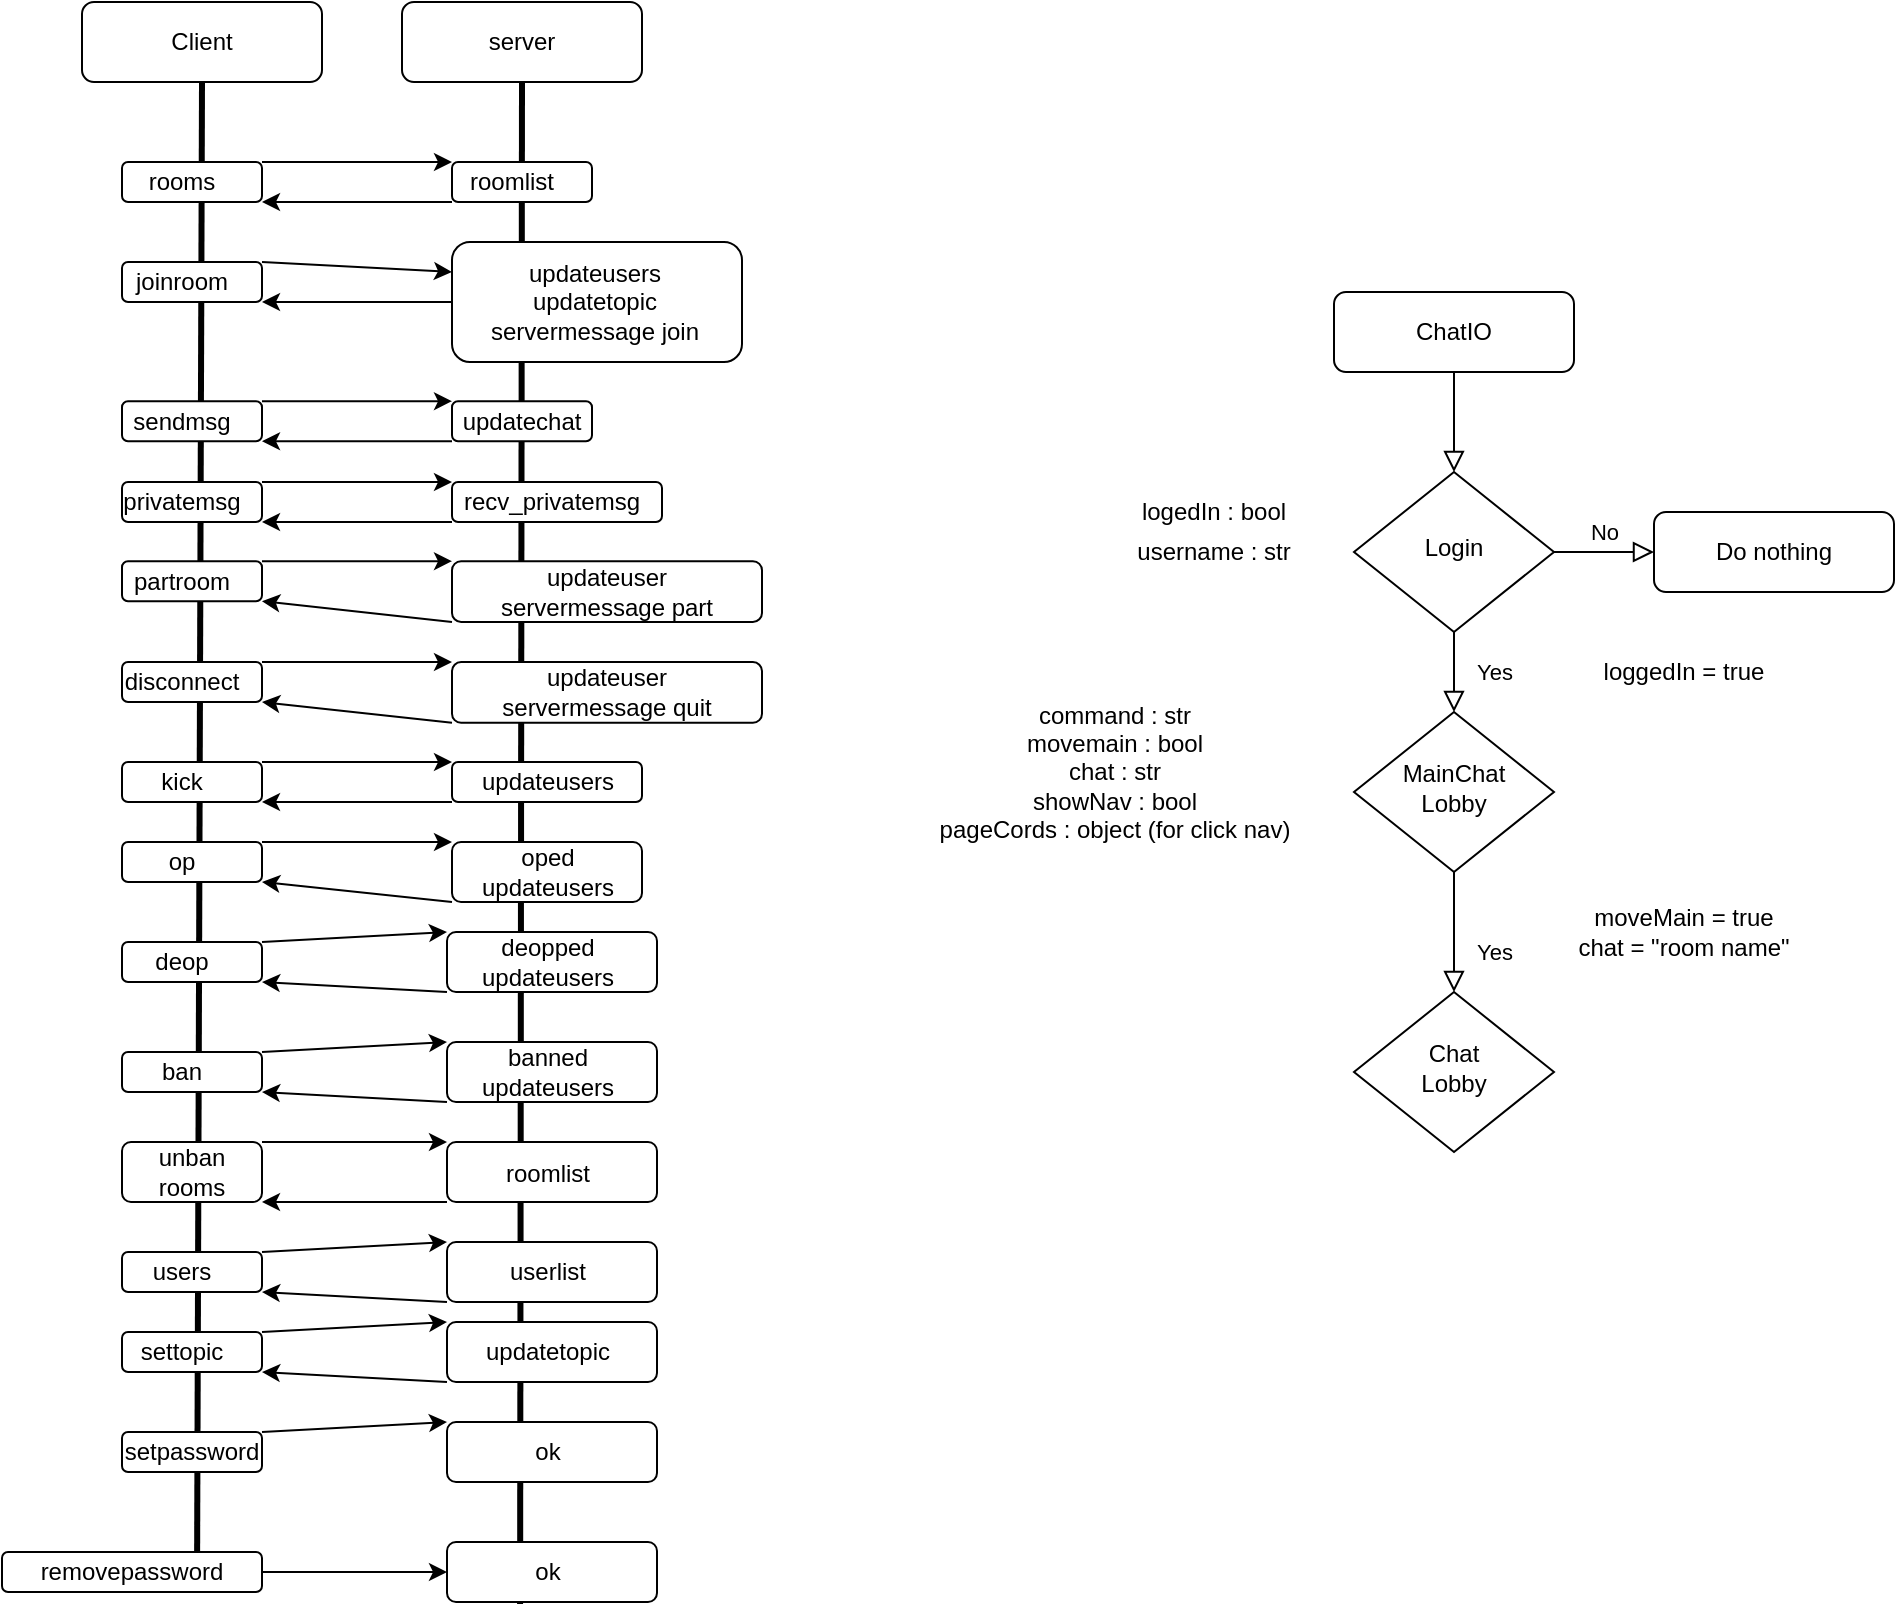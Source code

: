 <mxfile version="13.7.9" type="device"><diagram id="C5RBs43oDa-KdzZeNtuy" name="Page-1"><mxGraphModel dx="2500" dy="967" grid="0" gridSize="10" guides="1" tooltips="1" connect="1" arrows="1" fold="1" page="1" pageScale="1" pageWidth="827" pageHeight="1169" math="0" shadow="0"><root><mxCell id="WIyWlLk6GJQsqaUBKTNV-0"/><mxCell id="WIyWlLk6GJQsqaUBKTNV-1" parent="WIyWlLk6GJQsqaUBKTNV-0"/><mxCell id="WIyWlLk6GJQsqaUBKTNV-2" value="" style="rounded=0;html=1;jettySize=auto;orthogonalLoop=1;fontSize=11;endArrow=block;endFill=0;endSize=8;strokeWidth=1;shadow=0;labelBackgroundColor=none;edgeStyle=orthogonalEdgeStyle;" parent="WIyWlLk6GJQsqaUBKTNV-1" source="WIyWlLk6GJQsqaUBKTNV-3" target="WIyWlLk6GJQsqaUBKTNV-6" edge="1"><mxGeometry relative="1" as="geometry"/></mxCell><mxCell id="WIyWlLk6GJQsqaUBKTNV-3" value="ChatIO" style="rounded=1;whiteSpace=wrap;html=1;fontSize=12;glass=0;strokeWidth=1;shadow=0;" parent="WIyWlLk6GJQsqaUBKTNV-1" vertex="1"><mxGeometry x="-114" y="205" width="120" height="40" as="geometry"/></mxCell><mxCell id="WIyWlLk6GJQsqaUBKTNV-4" value="Yes" style="rounded=0;html=1;jettySize=auto;orthogonalLoop=1;fontSize=11;endArrow=block;endFill=0;endSize=8;strokeWidth=1;shadow=0;labelBackgroundColor=none;edgeStyle=orthogonalEdgeStyle;" parent="WIyWlLk6GJQsqaUBKTNV-1" source="WIyWlLk6GJQsqaUBKTNV-6" target="WIyWlLk6GJQsqaUBKTNV-10" edge="1"><mxGeometry y="20" relative="1" as="geometry"><mxPoint as="offset"/></mxGeometry></mxCell><mxCell id="WIyWlLk6GJQsqaUBKTNV-5" value="No" style="edgeStyle=orthogonalEdgeStyle;rounded=0;html=1;jettySize=auto;orthogonalLoop=1;fontSize=11;endArrow=block;endFill=0;endSize=8;strokeWidth=1;shadow=0;labelBackgroundColor=none;" parent="WIyWlLk6GJQsqaUBKTNV-1" source="WIyWlLk6GJQsqaUBKTNV-6" target="WIyWlLk6GJQsqaUBKTNV-7" edge="1"><mxGeometry y="10" relative="1" as="geometry"><mxPoint as="offset"/></mxGeometry></mxCell><mxCell id="WIyWlLk6GJQsqaUBKTNV-6" value="Login" style="rhombus;whiteSpace=wrap;html=1;shadow=0;fontFamily=Helvetica;fontSize=12;align=center;strokeWidth=1;spacing=6;spacingTop=-4;" parent="WIyWlLk6GJQsqaUBKTNV-1" vertex="1"><mxGeometry x="-104" y="295" width="100" height="80" as="geometry"/></mxCell><mxCell id="WIyWlLk6GJQsqaUBKTNV-7" value="Do nothing" style="rounded=1;whiteSpace=wrap;html=1;fontSize=12;glass=0;strokeWidth=1;shadow=0;" parent="WIyWlLk6GJQsqaUBKTNV-1" vertex="1"><mxGeometry x="46" y="315" width="120" height="40" as="geometry"/></mxCell><mxCell id="WIyWlLk6GJQsqaUBKTNV-8" value="Yes" style="rounded=0;html=1;jettySize=auto;orthogonalLoop=1;fontSize=11;endArrow=block;endFill=0;endSize=8;strokeWidth=1;shadow=0;labelBackgroundColor=none;edgeStyle=orthogonalEdgeStyle;" parent="WIyWlLk6GJQsqaUBKTNV-1" source="WIyWlLk6GJQsqaUBKTNV-10" edge="1"><mxGeometry x="0.333" y="20" relative="1" as="geometry"><mxPoint as="offset"/><mxPoint x="-54" y="555" as="targetPoint"/></mxGeometry></mxCell><mxCell id="WIyWlLk6GJQsqaUBKTNV-10" value="MainChat&lt;br&gt;Lobby" style="rhombus;whiteSpace=wrap;html=1;shadow=0;fontFamily=Helvetica;fontSize=12;align=center;strokeWidth=1;spacing=6;spacingTop=-4;" parent="WIyWlLk6GJQsqaUBKTNV-1" vertex="1"><mxGeometry x="-104" y="415" width="100" height="80" as="geometry"/></mxCell><mxCell id="_9XUT7AifWRxItk-7Ju3-0" value="logedIn : bool" style="text;html=1;strokeColor=none;fillColor=none;align=center;verticalAlign=middle;whiteSpace=wrap;rounded=0;" vertex="1" parent="WIyWlLk6GJQsqaUBKTNV-1"><mxGeometry x="-214" y="305" width="80" height="20" as="geometry"/></mxCell><mxCell id="_9XUT7AifWRxItk-7Ju3-1" value="username : str" style="text;html=1;strokeColor=none;fillColor=none;align=center;verticalAlign=middle;whiteSpace=wrap;rounded=0;" vertex="1" parent="WIyWlLk6GJQsqaUBKTNV-1"><mxGeometry x="-214" y="325" width="80" height="20" as="geometry"/></mxCell><mxCell id="_9XUT7AifWRxItk-7Ju3-2" value="command : str&lt;br&gt;movemain : bool&lt;br&gt;chat : str&lt;br&gt;showNav : bool&lt;br&gt;pageCords : object (for click nav)" style="text;html=1;align=center;verticalAlign=middle;resizable=0;points=[];autosize=1;" vertex="1" parent="WIyWlLk6GJQsqaUBKTNV-1"><mxGeometry x="-319" y="405" width="190" height="80" as="geometry"/></mxCell><mxCell id="_9XUT7AifWRxItk-7Ju3-3" value="Chat&lt;br&gt;Lobby" style="rhombus;whiteSpace=wrap;html=1;shadow=0;fontFamily=Helvetica;fontSize=12;align=center;strokeWidth=1;spacing=6;spacingTop=-4;" vertex="1" parent="WIyWlLk6GJQsqaUBKTNV-1"><mxGeometry x="-104" y="555" width="100" height="80" as="geometry"/></mxCell><mxCell id="_9XUT7AifWRxItk-7Ju3-5" value="loggedIn = true" style="text;html=1;strokeColor=none;fillColor=none;align=center;verticalAlign=middle;whiteSpace=wrap;rounded=0;" vertex="1" parent="WIyWlLk6GJQsqaUBKTNV-1"><mxGeometry x="6" y="385" width="110" height="20" as="geometry"/></mxCell><mxCell id="_9XUT7AifWRxItk-7Ju3-6" value="moveMain = true&lt;br&gt;chat = &quot;room name&quot;" style="text;html=1;strokeColor=none;fillColor=none;align=center;verticalAlign=middle;whiteSpace=wrap;rounded=0;" vertex="1" parent="WIyWlLk6GJQsqaUBKTNV-1"><mxGeometry x="6" y="515" width="110" height="20" as="geometry"/></mxCell><mxCell id="_9XUT7AifWRxItk-7Ju3-7" value="" style="endArrow=none;html=1;entryX=0.5;entryY=1;entryDx=0;entryDy=0;strokeWidth=3;exitX=0.75;exitY=1;exitDx=0;exitDy=0;" edge="1" parent="WIyWlLk6GJQsqaUBKTNV-1" source="_9XUT7AifWRxItk-7Ju3-120" target="_9XUT7AifWRxItk-7Ju3-10"><mxGeometry width="50" height="50" relative="1" as="geometry"><mxPoint x="-680" y="900" as="sourcePoint"/><mxPoint x="-680" y="120" as="targetPoint"/></mxGeometry></mxCell><mxCell id="_9XUT7AifWRxItk-7Ju3-8" value="" style="endArrow=none;html=1;entryX=0.5;entryY=1;entryDx=0;entryDy=0;strokeWidth=3;exitX=0.348;exitY=1.033;exitDx=0;exitDy=0;exitPerimeter=0;" edge="1" parent="WIyWlLk6GJQsqaUBKTNV-1" source="_9XUT7AifWRxItk-7Ju3-123" target="_9XUT7AifWRxItk-7Ju3-12"><mxGeometry width="50" height="50" relative="1" as="geometry"><mxPoint x="-520" y="900" as="sourcePoint"/><mxPoint x="-520" y="120" as="targetPoint"/></mxGeometry></mxCell><mxCell id="_9XUT7AifWRxItk-7Ju3-10" value="" style="rounded=1;whiteSpace=wrap;html=1;" vertex="1" parent="WIyWlLk6GJQsqaUBKTNV-1"><mxGeometry x="-740" y="60" width="120" height="40" as="geometry"/></mxCell><mxCell id="_9XUT7AifWRxItk-7Ju3-11" value="Client" style="text;html=1;strokeColor=none;fillColor=none;align=center;verticalAlign=middle;whiteSpace=wrap;rounded=0;" vertex="1" parent="WIyWlLk6GJQsqaUBKTNV-1"><mxGeometry x="-700" y="70" width="40" height="20" as="geometry"/></mxCell><mxCell id="_9XUT7AifWRxItk-7Ju3-12" value="" style="rounded=1;whiteSpace=wrap;html=1;" vertex="1" parent="WIyWlLk6GJQsqaUBKTNV-1"><mxGeometry x="-580" y="60" width="120" height="40" as="geometry"/></mxCell><mxCell id="_9XUT7AifWRxItk-7Ju3-13" value="server" style="text;html=1;strokeColor=none;fillColor=none;align=center;verticalAlign=middle;whiteSpace=wrap;rounded=0;" vertex="1" parent="WIyWlLk6GJQsqaUBKTNV-1"><mxGeometry x="-540" y="70" width="40" height="20" as="geometry"/></mxCell><mxCell id="_9XUT7AifWRxItk-7Ju3-14" value="" style="rounded=1;whiteSpace=wrap;html=1;" vertex="1" parent="WIyWlLk6GJQsqaUBKTNV-1"><mxGeometry x="-720" y="140" width="70" height="20" as="geometry"/></mxCell><mxCell id="_9XUT7AifWRxItk-7Ju3-17" value="rooms" style="text;html=1;strokeColor=none;fillColor=none;align=center;verticalAlign=middle;whiteSpace=wrap;rounded=0;" vertex="1" parent="WIyWlLk6GJQsqaUBKTNV-1"><mxGeometry x="-710" y="140" width="40" height="20" as="geometry"/></mxCell><mxCell id="_9XUT7AifWRxItk-7Ju3-18" value="" style="endArrow=classic;html=1;strokeWidth=1;exitX=1;exitY=0;exitDx=0;exitDy=0;entryX=0;entryY=0;entryDx=0;entryDy=0;" edge="1" parent="WIyWlLk6GJQsqaUBKTNV-1" source="_9XUT7AifWRxItk-7Ju3-14" target="_9XUT7AifWRxItk-7Ju3-19"><mxGeometry width="50" height="50" relative="1" as="geometry"><mxPoint x="-580" y="210" as="sourcePoint"/><mxPoint x="-570" y="150" as="targetPoint"/></mxGeometry></mxCell><mxCell id="_9XUT7AifWRxItk-7Ju3-19" value="" style="rounded=1;whiteSpace=wrap;html=1;" vertex="1" parent="WIyWlLk6GJQsqaUBKTNV-1"><mxGeometry x="-555" y="140" width="70" height="20" as="geometry"/></mxCell><mxCell id="_9XUT7AifWRxItk-7Ju3-20" value="roomlist" style="text;html=1;strokeColor=none;fillColor=none;align=center;verticalAlign=middle;whiteSpace=wrap;rounded=0;" vertex="1" parent="WIyWlLk6GJQsqaUBKTNV-1"><mxGeometry x="-545" y="140" width="40" height="20" as="geometry"/></mxCell><mxCell id="_9XUT7AifWRxItk-7Ju3-21" value="" style="endArrow=classic;html=1;strokeWidth=1;entryX=1;entryY=1;entryDx=0;entryDy=0;exitX=0;exitY=1;exitDx=0;exitDy=0;" edge="1" parent="WIyWlLk6GJQsqaUBKTNV-1" source="_9XUT7AifWRxItk-7Ju3-19" target="_9XUT7AifWRxItk-7Ju3-14"><mxGeometry width="50" height="50" relative="1" as="geometry"><mxPoint x="-550" y="210" as="sourcePoint"/><mxPoint x="-545" y="160" as="targetPoint"/></mxGeometry></mxCell><mxCell id="_9XUT7AifWRxItk-7Ju3-22" value="" style="rounded=1;whiteSpace=wrap;html=1;" vertex="1" parent="WIyWlLk6GJQsqaUBKTNV-1"><mxGeometry x="-720" y="190" width="70" height="20" as="geometry"/></mxCell><mxCell id="_9XUT7AifWRxItk-7Ju3-23" value="joinroom" style="text;html=1;strokeColor=none;fillColor=none;align=center;verticalAlign=middle;whiteSpace=wrap;rounded=0;" vertex="1" parent="WIyWlLk6GJQsqaUBKTNV-1"><mxGeometry x="-710" y="190" width="40" height="20" as="geometry"/></mxCell><mxCell id="_9XUT7AifWRxItk-7Ju3-24" value="" style="endArrow=classic;html=1;strokeWidth=1;exitX=1;exitY=0;exitDx=0;exitDy=0;entryX=0;entryY=0.25;entryDx=0;entryDy=0;" edge="1" parent="WIyWlLk6GJQsqaUBKTNV-1" source="_9XUT7AifWRxItk-7Ju3-22" target="_9XUT7AifWRxItk-7Ju3-25"><mxGeometry width="50" height="50" relative="1" as="geometry"><mxPoint x="-580" y="260" as="sourcePoint"/><mxPoint x="-570" y="200" as="targetPoint"/></mxGeometry></mxCell><mxCell id="_9XUT7AifWRxItk-7Ju3-25" value="" style="rounded=1;whiteSpace=wrap;html=1;" vertex="1" parent="WIyWlLk6GJQsqaUBKTNV-1"><mxGeometry x="-555" y="180" width="145" height="60" as="geometry"/></mxCell><mxCell id="_9XUT7AifWRxItk-7Ju3-26" value="updateusers&lt;br&gt;updatetopic&lt;br&gt;servermessage join" style="text;html=1;strokeColor=none;fillColor=none;align=center;verticalAlign=middle;whiteSpace=wrap;rounded=0;" vertex="1" parent="WIyWlLk6GJQsqaUBKTNV-1"><mxGeometry x="-545" y="200" width="122.5" height="20" as="geometry"/></mxCell><mxCell id="_9XUT7AifWRxItk-7Ju3-27" value="" style="endArrow=classic;html=1;strokeWidth=1;entryX=1;entryY=1;entryDx=0;entryDy=0;exitX=0;exitY=0.5;exitDx=0;exitDy=0;" edge="1" parent="WIyWlLk6GJQsqaUBKTNV-1" source="_9XUT7AifWRxItk-7Ju3-25" target="_9XUT7AifWRxItk-7Ju3-22"><mxGeometry width="50" height="50" relative="1" as="geometry"><mxPoint x="-550" y="260" as="sourcePoint"/><mxPoint x="-545" y="210" as="targetPoint"/></mxGeometry></mxCell><mxCell id="_9XUT7AifWRxItk-7Ju3-34" value="" style="rounded=1;whiteSpace=wrap;html=1;" vertex="1" parent="WIyWlLk6GJQsqaUBKTNV-1"><mxGeometry x="-720" y="259.6" width="70" height="20" as="geometry"/></mxCell><mxCell id="_9XUT7AifWRxItk-7Ju3-35" value="sendmsg" style="text;html=1;strokeColor=none;fillColor=none;align=center;verticalAlign=middle;whiteSpace=wrap;rounded=0;" vertex="1" parent="WIyWlLk6GJQsqaUBKTNV-1"><mxGeometry x="-710" y="259.6" width="40" height="20" as="geometry"/></mxCell><mxCell id="_9XUT7AifWRxItk-7Ju3-36" value="" style="endArrow=classic;html=1;strokeWidth=1;exitX=1;exitY=0;exitDx=0;exitDy=0;entryX=0;entryY=0;entryDx=0;entryDy=0;" edge="1" parent="WIyWlLk6GJQsqaUBKTNV-1" source="_9XUT7AifWRxItk-7Ju3-34" target="_9XUT7AifWRxItk-7Ju3-37"><mxGeometry width="50" height="50" relative="1" as="geometry"><mxPoint x="-580" y="329.6" as="sourcePoint"/><mxPoint x="-570" y="269.6" as="targetPoint"/></mxGeometry></mxCell><mxCell id="_9XUT7AifWRxItk-7Ju3-37" value="" style="rounded=1;whiteSpace=wrap;html=1;" vertex="1" parent="WIyWlLk6GJQsqaUBKTNV-1"><mxGeometry x="-555" y="259.6" width="70" height="20" as="geometry"/></mxCell><mxCell id="_9XUT7AifWRxItk-7Ju3-38" value="updatechat" style="text;html=1;strokeColor=none;fillColor=none;align=center;verticalAlign=middle;whiteSpace=wrap;rounded=0;" vertex="1" parent="WIyWlLk6GJQsqaUBKTNV-1"><mxGeometry x="-540" y="260" width="40" height="20" as="geometry"/></mxCell><mxCell id="_9XUT7AifWRxItk-7Ju3-39" value="" style="endArrow=classic;html=1;strokeWidth=1;entryX=1;entryY=1;entryDx=0;entryDy=0;exitX=0;exitY=1;exitDx=0;exitDy=0;" edge="1" parent="WIyWlLk6GJQsqaUBKTNV-1" source="_9XUT7AifWRxItk-7Ju3-37" target="_9XUT7AifWRxItk-7Ju3-34"><mxGeometry width="50" height="50" relative="1" as="geometry"><mxPoint x="-550" y="329.6" as="sourcePoint"/><mxPoint x="-545" y="279.6" as="targetPoint"/></mxGeometry></mxCell><mxCell id="_9XUT7AifWRxItk-7Ju3-40" value="" style="rounded=1;whiteSpace=wrap;html=1;" vertex="1" parent="WIyWlLk6GJQsqaUBKTNV-1"><mxGeometry x="-720" y="300" width="70" height="20" as="geometry"/></mxCell><mxCell id="_9XUT7AifWRxItk-7Ju3-41" value="privatemsg" style="text;html=1;strokeColor=none;fillColor=none;align=center;verticalAlign=middle;whiteSpace=wrap;rounded=0;" vertex="1" parent="WIyWlLk6GJQsqaUBKTNV-1"><mxGeometry x="-710" y="300" width="40" height="20" as="geometry"/></mxCell><mxCell id="_9XUT7AifWRxItk-7Ju3-42" value="" style="endArrow=classic;html=1;strokeWidth=1;exitX=1;exitY=0;exitDx=0;exitDy=0;entryX=0;entryY=0;entryDx=0;entryDy=0;" edge="1" parent="WIyWlLk6GJQsqaUBKTNV-1" source="_9XUT7AifWRxItk-7Ju3-40" target="_9XUT7AifWRxItk-7Ju3-43"><mxGeometry width="50" height="50" relative="1" as="geometry"><mxPoint x="-580" y="370" as="sourcePoint"/><mxPoint x="-570" y="310" as="targetPoint"/></mxGeometry></mxCell><mxCell id="_9XUT7AifWRxItk-7Ju3-43" value="" style="rounded=1;whiteSpace=wrap;html=1;" vertex="1" parent="WIyWlLk6GJQsqaUBKTNV-1"><mxGeometry x="-555" y="300" width="105" height="20" as="geometry"/></mxCell><mxCell id="_9XUT7AifWRxItk-7Ju3-44" value="recv_privatemsg" style="text;html=1;strokeColor=none;fillColor=none;align=center;verticalAlign=middle;whiteSpace=wrap;rounded=0;" vertex="1" parent="WIyWlLk6GJQsqaUBKTNV-1"><mxGeometry x="-525" y="300" width="40" height="20" as="geometry"/></mxCell><mxCell id="_9XUT7AifWRxItk-7Ju3-45" value="" style="endArrow=classic;html=1;strokeWidth=1;entryX=1;entryY=1;entryDx=0;entryDy=0;exitX=0;exitY=1;exitDx=0;exitDy=0;" edge="1" parent="WIyWlLk6GJQsqaUBKTNV-1" source="_9XUT7AifWRxItk-7Ju3-43" target="_9XUT7AifWRxItk-7Ju3-40"><mxGeometry width="50" height="50" relative="1" as="geometry"><mxPoint x="-550" y="370" as="sourcePoint"/><mxPoint x="-545" y="320" as="targetPoint"/></mxGeometry></mxCell><mxCell id="_9XUT7AifWRxItk-7Ju3-46" value="" style="rounded=1;whiteSpace=wrap;html=1;" vertex="1" parent="WIyWlLk6GJQsqaUBKTNV-1"><mxGeometry x="-720" y="339.6" width="70" height="20" as="geometry"/></mxCell><mxCell id="_9XUT7AifWRxItk-7Ju3-47" value="partroom" style="text;html=1;strokeColor=none;fillColor=none;align=center;verticalAlign=middle;whiteSpace=wrap;rounded=0;" vertex="1" parent="WIyWlLk6GJQsqaUBKTNV-1"><mxGeometry x="-710" y="339.6" width="40" height="20" as="geometry"/></mxCell><mxCell id="_9XUT7AifWRxItk-7Ju3-48" value="" style="endArrow=classic;html=1;strokeWidth=1;exitX=1;exitY=0;exitDx=0;exitDy=0;entryX=0;entryY=0;entryDx=0;entryDy=0;" edge="1" parent="WIyWlLk6GJQsqaUBKTNV-1" source="_9XUT7AifWRxItk-7Ju3-46" target="_9XUT7AifWRxItk-7Ju3-49"><mxGeometry width="50" height="50" relative="1" as="geometry"><mxPoint x="-580" y="409.6" as="sourcePoint"/><mxPoint x="-570" y="349.6" as="targetPoint"/></mxGeometry></mxCell><mxCell id="_9XUT7AifWRxItk-7Ju3-49" value="" style="rounded=1;whiteSpace=wrap;html=1;" vertex="1" parent="WIyWlLk6GJQsqaUBKTNV-1"><mxGeometry x="-555" y="339.6" width="155" height="30.4" as="geometry"/></mxCell><mxCell id="_9XUT7AifWRxItk-7Ju3-50" value="updateuser&lt;br&gt;servermessage part" style="text;html=1;strokeColor=none;fillColor=none;align=center;verticalAlign=middle;whiteSpace=wrap;rounded=0;" vertex="1" parent="WIyWlLk6GJQsqaUBKTNV-1"><mxGeometry x="-535" y="344.8" width="115" height="20" as="geometry"/></mxCell><mxCell id="_9XUT7AifWRxItk-7Ju3-51" value="" style="endArrow=classic;html=1;strokeWidth=1;entryX=1;entryY=1;entryDx=0;entryDy=0;exitX=0;exitY=1;exitDx=0;exitDy=0;" edge="1" parent="WIyWlLk6GJQsqaUBKTNV-1" source="_9XUT7AifWRxItk-7Ju3-49" target="_9XUT7AifWRxItk-7Ju3-46"><mxGeometry width="50" height="50" relative="1" as="geometry"><mxPoint x="-550" y="409.6" as="sourcePoint"/><mxPoint x="-545" y="359.6" as="targetPoint"/></mxGeometry></mxCell><mxCell id="_9XUT7AifWRxItk-7Ju3-52" value="" style="rounded=1;whiteSpace=wrap;html=1;" vertex="1" parent="WIyWlLk6GJQsqaUBKTNV-1"><mxGeometry x="-720" y="390" width="70" height="20" as="geometry"/></mxCell><mxCell id="_9XUT7AifWRxItk-7Ju3-53" value="disconnect" style="text;html=1;strokeColor=none;fillColor=none;align=center;verticalAlign=middle;whiteSpace=wrap;rounded=0;" vertex="1" parent="WIyWlLk6GJQsqaUBKTNV-1"><mxGeometry x="-710" y="390" width="40" height="20" as="geometry"/></mxCell><mxCell id="_9XUT7AifWRxItk-7Ju3-54" value="" style="endArrow=classic;html=1;strokeWidth=1;exitX=1;exitY=0;exitDx=0;exitDy=0;entryX=0;entryY=0;entryDx=0;entryDy=0;" edge="1" parent="WIyWlLk6GJQsqaUBKTNV-1" source="_9XUT7AifWRxItk-7Ju3-52" target="_9XUT7AifWRxItk-7Ju3-55"><mxGeometry width="50" height="50" relative="1" as="geometry"><mxPoint x="-580" y="460" as="sourcePoint"/><mxPoint x="-570" y="400" as="targetPoint"/></mxGeometry></mxCell><mxCell id="_9XUT7AifWRxItk-7Ju3-55" value="" style="rounded=1;whiteSpace=wrap;html=1;" vertex="1" parent="WIyWlLk6GJQsqaUBKTNV-1"><mxGeometry x="-555" y="390" width="155" height="30.4" as="geometry"/></mxCell><mxCell id="_9XUT7AifWRxItk-7Ju3-56" value="updateuser&lt;br&gt;servermessage quit" style="text;html=1;strokeColor=none;fillColor=none;align=center;verticalAlign=middle;whiteSpace=wrap;rounded=0;" vertex="1" parent="WIyWlLk6GJQsqaUBKTNV-1"><mxGeometry x="-535" y="395.2" width="115" height="20" as="geometry"/></mxCell><mxCell id="_9XUT7AifWRxItk-7Ju3-57" value="" style="endArrow=classic;html=1;strokeWidth=1;entryX=1;entryY=1;entryDx=0;entryDy=0;exitX=0;exitY=1;exitDx=0;exitDy=0;" edge="1" parent="WIyWlLk6GJQsqaUBKTNV-1" source="_9XUT7AifWRxItk-7Ju3-55" target="_9XUT7AifWRxItk-7Ju3-52"><mxGeometry width="50" height="50" relative="1" as="geometry"><mxPoint x="-550" y="460" as="sourcePoint"/><mxPoint x="-545" y="410" as="targetPoint"/></mxGeometry></mxCell><mxCell id="_9XUT7AifWRxItk-7Ju3-58" value="" style="rounded=1;whiteSpace=wrap;html=1;" vertex="1" parent="WIyWlLk6GJQsqaUBKTNV-1"><mxGeometry x="-720" y="440" width="70" height="20" as="geometry"/></mxCell><mxCell id="_9XUT7AifWRxItk-7Ju3-59" value="kick" style="text;html=1;strokeColor=none;fillColor=none;align=center;verticalAlign=middle;whiteSpace=wrap;rounded=0;" vertex="1" parent="WIyWlLk6GJQsqaUBKTNV-1"><mxGeometry x="-710" y="440" width="40" height="20" as="geometry"/></mxCell><mxCell id="_9XUT7AifWRxItk-7Ju3-60" value="" style="endArrow=classic;html=1;strokeWidth=1;exitX=1;exitY=0;exitDx=0;exitDy=0;entryX=0;entryY=0;entryDx=0;entryDy=0;" edge="1" parent="WIyWlLk6GJQsqaUBKTNV-1" source="_9XUT7AifWRxItk-7Ju3-58" target="_9XUT7AifWRxItk-7Ju3-61"><mxGeometry width="50" height="50" relative="1" as="geometry"><mxPoint x="-580" y="510" as="sourcePoint"/><mxPoint x="-570" y="450" as="targetPoint"/></mxGeometry></mxCell><mxCell id="_9XUT7AifWRxItk-7Ju3-61" value="" style="rounded=1;whiteSpace=wrap;html=1;" vertex="1" parent="WIyWlLk6GJQsqaUBKTNV-1"><mxGeometry x="-555" y="440" width="95" height="20" as="geometry"/></mxCell><mxCell id="_9XUT7AifWRxItk-7Ju3-62" value="updateusers" style="text;html=1;strokeColor=none;fillColor=none;align=center;verticalAlign=middle;whiteSpace=wrap;rounded=0;" vertex="1" parent="WIyWlLk6GJQsqaUBKTNV-1"><mxGeometry x="-527.5" y="440" width="40" height="20" as="geometry"/></mxCell><mxCell id="_9XUT7AifWRxItk-7Ju3-63" value="" style="endArrow=classic;html=1;strokeWidth=1;entryX=1;entryY=1;entryDx=0;entryDy=0;exitX=0;exitY=1;exitDx=0;exitDy=0;" edge="1" parent="WIyWlLk6GJQsqaUBKTNV-1" source="_9XUT7AifWRxItk-7Ju3-61" target="_9XUT7AifWRxItk-7Ju3-58"><mxGeometry width="50" height="50" relative="1" as="geometry"><mxPoint x="-550" y="510" as="sourcePoint"/><mxPoint x="-545" y="460" as="targetPoint"/></mxGeometry></mxCell><mxCell id="_9XUT7AifWRxItk-7Ju3-64" value="" style="rounded=1;whiteSpace=wrap;html=1;" vertex="1" parent="WIyWlLk6GJQsqaUBKTNV-1"><mxGeometry x="-720" y="480" width="70" height="20" as="geometry"/></mxCell><mxCell id="_9XUT7AifWRxItk-7Ju3-65" value="op" style="text;html=1;strokeColor=none;fillColor=none;align=center;verticalAlign=middle;whiteSpace=wrap;rounded=0;" vertex="1" parent="WIyWlLk6GJQsqaUBKTNV-1"><mxGeometry x="-710" y="480" width="40" height="20" as="geometry"/></mxCell><mxCell id="_9XUT7AifWRxItk-7Ju3-66" value="" style="endArrow=classic;html=1;strokeWidth=1;exitX=1;exitY=0;exitDx=0;exitDy=0;entryX=0;entryY=0;entryDx=0;entryDy=0;" edge="1" parent="WIyWlLk6GJQsqaUBKTNV-1" source="_9XUT7AifWRxItk-7Ju3-64" target="_9XUT7AifWRxItk-7Ju3-67"><mxGeometry width="50" height="50" relative="1" as="geometry"><mxPoint x="-580" y="550" as="sourcePoint"/><mxPoint x="-570" y="490" as="targetPoint"/></mxGeometry></mxCell><mxCell id="_9XUT7AifWRxItk-7Ju3-67" value="" style="rounded=1;whiteSpace=wrap;html=1;" vertex="1" parent="WIyWlLk6GJQsqaUBKTNV-1"><mxGeometry x="-555" y="480" width="95" height="30" as="geometry"/></mxCell><mxCell id="_9XUT7AifWRxItk-7Ju3-68" value="oped&lt;br&gt;updateusers" style="text;html=1;strokeColor=none;fillColor=none;align=center;verticalAlign=middle;whiteSpace=wrap;rounded=0;" vertex="1" parent="WIyWlLk6GJQsqaUBKTNV-1"><mxGeometry x="-546.25" y="485" width="77.5" height="20" as="geometry"/></mxCell><mxCell id="_9XUT7AifWRxItk-7Ju3-69" value="" style="endArrow=classic;html=1;strokeWidth=1;entryX=1;entryY=1;entryDx=0;entryDy=0;exitX=0;exitY=1;exitDx=0;exitDy=0;" edge="1" parent="WIyWlLk6GJQsqaUBKTNV-1" source="_9XUT7AifWRxItk-7Ju3-67" target="_9XUT7AifWRxItk-7Ju3-64"><mxGeometry width="50" height="50" relative="1" as="geometry"><mxPoint x="-550" y="550" as="sourcePoint"/><mxPoint x="-545" y="500" as="targetPoint"/></mxGeometry></mxCell><mxCell id="_9XUT7AifWRxItk-7Ju3-70" value="" style="rounded=1;whiteSpace=wrap;html=1;" vertex="1" parent="WIyWlLk6GJQsqaUBKTNV-1"><mxGeometry x="-720" y="530" width="70" height="20" as="geometry"/></mxCell><mxCell id="_9XUT7AifWRxItk-7Ju3-71" value="deop" style="text;html=1;strokeColor=none;fillColor=none;align=center;verticalAlign=middle;whiteSpace=wrap;rounded=0;" vertex="1" parent="WIyWlLk6GJQsqaUBKTNV-1"><mxGeometry x="-710" y="530" width="40" height="20" as="geometry"/></mxCell><mxCell id="_9XUT7AifWRxItk-7Ju3-72" value="" style="endArrow=classic;html=1;strokeWidth=1;exitX=1;exitY=0;exitDx=0;exitDy=0;entryX=0;entryY=0;entryDx=0;entryDy=0;" edge="1" parent="WIyWlLk6GJQsqaUBKTNV-1" source="_9XUT7AifWRxItk-7Ju3-70" target="_9XUT7AifWRxItk-7Ju3-73"><mxGeometry width="50" height="50" relative="1" as="geometry"><mxPoint x="-580" y="600" as="sourcePoint"/><mxPoint x="-570" y="540" as="targetPoint"/></mxGeometry></mxCell><mxCell id="_9XUT7AifWRxItk-7Ju3-73" value="" style="rounded=1;whiteSpace=wrap;html=1;" vertex="1" parent="WIyWlLk6GJQsqaUBKTNV-1"><mxGeometry x="-557.5" y="525" width="105" height="30" as="geometry"/></mxCell><mxCell id="_9XUT7AifWRxItk-7Ju3-74" value="deopped&lt;br&gt;updateusers" style="text;html=1;strokeColor=none;fillColor=none;align=center;verticalAlign=middle;whiteSpace=wrap;rounded=0;" vertex="1" parent="WIyWlLk6GJQsqaUBKTNV-1"><mxGeometry x="-527.5" y="530" width="40" height="20" as="geometry"/></mxCell><mxCell id="_9XUT7AifWRxItk-7Ju3-75" value="" style="endArrow=classic;html=1;strokeWidth=1;entryX=1;entryY=1;entryDx=0;entryDy=0;exitX=0;exitY=1;exitDx=0;exitDy=0;" edge="1" parent="WIyWlLk6GJQsqaUBKTNV-1" source="_9XUT7AifWRxItk-7Ju3-73" target="_9XUT7AifWRxItk-7Ju3-70"><mxGeometry width="50" height="50" relative="1" as="geometry"><mxPoint x="-550" y="600" as="sourcePoint"/><mxPoint x="-545" y="550" as="targetPoint"/></mxGeometry></mxCell><mxCell id="_9XUT7AifWRxItk-7Ju3-82" value="" style="rounded=1;whiteSpace=wrap;html=1;" vertex="1" parent="WIyWlLk6GJQsqaUBKTNV-1"><mxGeometry x="-720" y="585" width="70" height="20" as="geometry"/></mxCell><mxCell id="_9XUT7AifWRxItk-7Ju3-83" value="ban" style="text;html=1;strokeColor=none;fillColor=none;align=center;verticalAlign=middle;whiteSpace=wrap;rounded=0;" vertex="1" parent="WIyWlLk6GJQsqaUBKTNV-1"><mxGeometry x="-710" y="585" width="40" height="20" as="geometry"/></mxCell><mxCell id="_9XUT7AifWRxItk-7Ju3-84" value="" style="endArrow=classic;html=1;strokeWidth=1;exitX=1;exitY=0;exitDx=0;exitDy=0;entryX=0;entryY=0;entryDx=0;entryDy=0;" edge="1" parent="WIyWlLk6GJQsqaUBKTNV-1" source="_9XUT7AifWRxItk-7Ju3-82" target="_9XUT7AifWRxItk-7Ju3-85"><mxGeometry width="50" height="50" relative="1" as="geometry"><mxPoint x="-580" y="655" as="sourcePoint"/><mxPoint x="-570" y="595" as="targetPoint"/></mxGeometry></mxCell><mxCell id="_9XUT7AifWRxItk-7Ju3-85" value="" style="rounded=1;whiteSpace=wrap;html=1;" vertex="1" parent="WIyWlLk6GJQsqaUBKTNV-1"><mxGeometry x="-557.5" y="580" width="105" height="30" as="geometry"/></mxCell><mxCell id="_9XUT7AifWRxItk-7Ju3-86" value="banned&lt;br&gt;updateusers" style="text;html=1;strokeColor=none;fillColor=none;align=center;verticalAlign=middle;whiteSpace=wrap;rounded=0;" vertex="1" parent="WIyWlLk6GJQsqaUBKTNV-1"><mxGeometry x="-527.5" y="585" width="40" height="20" as="geometry"/></mxCell><mxCell id="_9XUT7AifWRxItk-7Ju3-87" value="" style="endArrow=classic;html=1;strokeWidth=1;entryX=1;entryY=1;entryDx=0;entryDy=0;exitX=0;exitY=1;exitDx=0;exitDy=0;" edge="1" parent="WIyWlLk6GJQsqaUBKTNV-1" source="_9XUT7AifWRxItk-7Ju3-85" target="_9XUT7AifWRxItk-7Ju3-82"><mxGeometry width="50" height="50" relative="1" as="geometry"><mxPoint x="-550" y="655" as="sourcePoint"/><mxPoint x="-545" y="605" as="targetPoint"/></mxGeometry></mxCell><mxCell id="_9XUT7AifWRxItk-7Ju3-94" value="" style="rounded=1;whiteSpace=wrap;html=1;" vertex="1" parent="WIyWlLk6GJQsqaUBKTNV-1"><mxGeometry x="-720" y="630" width="70" height="30" as="geometry"/></mxCell><mxCell id="_9XUT7AifWRxItk-7Ju3-95" value="unban&lt;br&gt;rooms" style="text;html=1;strokeColor=none;fillColor=none;align=center;verticalAlign=middle;whiteSpace=wrap;rounded=0;" vertex="1" parent="WIyWlLk6GJQsqaUBKTNV-1"><mxGeometry x="-705" y="635" width="40" height="20" as="geometry"/></mxCell><mxCell id="_9XUT7AifWRxItk-7Ju3-96" value="" style="endArrow=classic;html=1;strokeWidth=1;exitX=1;exitY=0;exitDx=0;exitDy=0;entryX=0;entryY=0;entryDx=0;entryDy=0;" edge="1" parent="WIyWlLk6GJQsqaUBKTNV-1" source="_9XUT7AifWRxItk-7Ju3-94" target="_9XUT7AifWRxItk-7Ju3-97"><mxGeometry width="50" height="50" relative="1" as="geometry"><mxPoint x="-580" y="705" as="sourcePoint"/><mxPoint x="-570" y="645" as="targetPoint"/></mxGeometry></mxCell><mxCell id="_9XUT7AifWRxItk-7Ju3-97" value="" style="rounded=1;whiteSpace=wrap;html=1;" vertex="1" parent="WIyWlLk6GJQsqaUBKTNV-1"><mxGeometry x="-557.5" y="630" width="105" height="30" as="geometry"/></mxCell><mxCell id="_9XUT7AifWRxItk-7Ju3-98" value="&lt;br&gt;roomlist" style="text;html=1;strokeColor=none;fillColor=none;align=center;verticalAlign=middle;whiteSpace=wrap;rounded=0;" vertex="1" parent="WIyWlLk6GJQsqaUBKTNV-1"><mxGeometry x="-527.5" y="635" width="40" height="5" as="geometry"/></mxCell><mxCell id="_9XUT7AifWRxItk-7Ju3-99" value="" style="endArrow=classic;html=1;strokeWidth=1;entryX=1;entryY=1;entryDx=0;entryDy=0;exitX=0;exitY=1;exitDx=0;exitDy=0;" edge="1" parent="WIyWlLk6GJQsqaUBKTNV-1" source="_9XUT7AifWRxItk-7Ju3-97" target="_9XUT7AifWRxItk-7Ju3-94"><mxGeometry width="50" height="50" relative="1" as="geometry"><mxPoint x="-550" y="705" as="sourcePoint"/><mxPoint x="-545" y="655" as="targetPoint"/></mxGeometry></mxCell><mxCell id="_9XUT7AifWRxItk-7Ju3-100" style="edgeStyle=orthogonalEdgeStyle;rounded=0;orthogonalLoop=1;jettySize=auto;html=1;exitX=0.5;exitY=1;exitDx=0;exitDy=0;strokeWidth=1;entryX=0.5;entryY=1;entryDx=0;entryDy=0;" edge="1" parent="WIyWlLk6GJQsqaUBKTNV-1" source="_9XUT7AifWRxItk-7Ju3-98" target="_9XUT7AifWRxItk-7Ju3-98"><mxGeometry relative="1" as="geometry"/></mxCell><mxCell id="_9XUT7AifWRxItk-7Ju3-102" value="" style="rounded=1;whiteSpace=wrap;html=1;" vertex="1" parent="WIyWlLk6GJQsqaUBKTNV-1"><mxGeometry x="-720" y="685" width="70" height="20" as="geometry"/></mxCell><mxCell id="_9XUT7AifWRxItk-7Ju3-103" value="users" style="text;html=1;strokeColor=none;fillColor=none;align=center;verticalAlign=middle;whiteSpace=wrap;rounded=0;" vertex="1" parent="WIyWlLk6GJQsqaUBKTNV-1"><mxGeometry x="-710" y="685" width="40" height="20" as="geometry"/></mxCell><mxCell id="_9XUT7AifWRxItk-7Ju3-104" value="" style="endArrow=classic;html=1;strokeWidth=1;exitX=1;exitY=0;exitDx=0;exitDy=0;entryX=0;entryY=0;entryDx=0;entryDy=0;" edge="1" parent="WIyWlLk6GJQsqaUBKTNV-1" source="_9XUT7AifWRxItk-7Ju3-102" target="_9XUT7AifWRxItk-7Ju3-105"><mxGeometry width="50" height="50" relative="1" as="geometry"><mxPoint x="-580" y="755" as="sourcePoint"/><mxPoint x="-570" y="695" as="targetPoint"/></mxGeometry></mxCell><mxCell id="_9XUT7AifWRxItk-7Ju3-105" value="" style="rounded=1;whiteSpace=wrap;html=1;" vertex="1" parent="WIyWlLk6GJQsqaUBKTNV-1"><mxGeometry x="-557.5" y="680" width="105" height="30" as="geometry"/></mxCell><mxCell id="_9XUT7AifWRxItk-7Ju3-106" value="userlist" style="text;html=1;strokeColor=none;fillColor=none;align=center;verticalAlign=middle;whiteSpace=wrap;rounded=0;" vertex="1" parent="WIyWlLk6GJQsqaUBKTNV-1"><mxGeometry x="-527.5" y="685" width="40" height="20" as="geometry"/></mxCell><mxCell id="_9XUT7AifWRxItk-7Ju3-107" value="" style="endArrow=classic;html=1;strokeWidth=1;entryX=1;entryY=1;entryDx=0;entryDy=0;exitX=0;exitY=1;exitDx=0;exitDy=0;" edge="1" parent="WIyWlLk6GJQsqaUBKTNV-1" source="_9XUT7AifWRxItk-7Ju3-105" target="_9XUT7AifWRxItk-7Ju3-102"><mxGeometry width="50" height="50" relative="1" as="geometry"><mxPoint x="-550" y="755" as="sourcePoint"/><mxPoint x="-545" y="705" as="targetPoint"/></mxGeometry></mxCell><mxCell id="_9XUT7AifWRxItk-7Ju3-108" value="" style="rounded=1;whiteSpace=wrap;html=1;" vertex="1" parent="WIyWlLk6GJQsqaUBKTNV-1"><mxGeometry x="-720" y="725" width="70" height="20" as="geometry"/></mxCell><mxCell id="_9XUT7AifWRxItk-7Ju3-109" value="settopic" style="text;html=1;strokeColor=none;fillColor=none;align=center;verticalAlign=middle;whiteSpace=wrap;rounded=0;" vertex="1" parent="WIyWlLk6GJQsqaUBKTNV-1"><mxGeometry x="-710" y="725" width="40" height="20" as="geometry"/></mxCell><mxCell id="_9XUT7AifWRxItk-7Ju3-110" value="" style="endArrow=classic;html=1;strokeWidth=1;exitX=1;exitY=0;exitDx=0;exitDy=0;entryX=0;entryY=0;entryDx=0;entryDy=0;" edge="1" parent="WIyWlLk6GJQsqaUBKTNV-1" source="_9XUT7AifWRxItk-7Ju3-108" target="_9XUT7AifWRxItk-7Ju3-111"><mxGeometry width="50" height="50" relative="1" as="geometry"><mxPoint x="-580" y="795" as="sourcePoint"/><mxPoint x="-570" y="735" as="targetPoint"/></mxGeometry></mxCell><mxCell id="_9XUT7AifWRxItk-7Ju3-111" value="" style="rounded=1;whiteSpace=wrap;html=1;" vertex="1" parent="WIyWlLk6GJQsqaUBKTNV-1"><mxGeometry x="-557.5" y="720" width="105" height="30" as="geometry"/></mxCell><mxCell id="_9XUT7AifWRxItk-7Ju3-112" value="updatetopic" style="text;html=1;strokeColor=none;fillColor=none;align=center;verticalAlign=middle;whiteSpace=wrap;rounded=0;" vertex="1" parent="WIyWlLk6GJQsqaUBKTNV-1"><mxGeometry x="-527.5" y="725" width="40" height="20" as="geometry"/></mxCell><mxCell id="_9XUT7AifWRxItk-7Ju3-113" value="" style="endArrow=classic;html=1;strokeWidth=1;entryX=1;entryY=1;entryDx=0;entryDy=0;exitX=0;exitY=1;exitDx=0;exitDy=0;" edge="1" parent="WIyWlLk6GJQsqaUBKTNV-1" source="_9XUT7AifWRxItk-7Ju3-111" target="_9XUT7AifWRxItk-7Ju3-108"><mxGeometry width="50" height="50" relative="1" as="geometry"><mxPoint x="-550" y="795" as="sourcePoint"/><mxPoint x="-545" y="745" as="targetPoint"/></mxGeometry></mxCell><mxCell id="_9XUT7AifWRxItk-7Ju3-114" value="" style="rounded=1;whiteSpace=wrap;html=1;" vertex="1" parent="WIyWlLk6GJQsqaUBKTNV-1"><mxGeometry x="-720" y="775" width="70" height="20" as="geometry"/></mxCell><mxCell id="_9XUT7AifWRxItk-7Ju3-115" value="setpassword" style="text;html=1;strokeColor=none;fillColor=none;align=center;verticalAlign=middle;whiteSpace=wrap;rounded=0;" vertex="1" parent="WIyWlLk6GJQsqaUBKTNV-1"><mxGeometry x="-705" y="775" width="40" height="20" as="geometry"/></mxCell><mxCell id="_9XUT7AifWRxItk-7Ju3-116" value="" style="endArrow=classic;html=1;strokeWidth=1;exitX=1;exitY=0;exitDx=0;exitDy=0;entryX=0;entryY=0;entryDx=0;entryDy=0;" edge="1" parent="WIyWlLk6GJQsqaUBKTNV-1" source="_9XUT7AifWRxItk-7Ju3-114" target="_9XUT7AifWRxItk-7Ju3-117"><mxGeometry width="50" height="50" relative="1" as="geometry"><mxPoint x="-580" y="845" as="sourcePoint"/><mxPoint x="-570" y="785" as="targetPoint"/></mxGeometry></mxCell><mxCell id="_9XUT7AifWRxItk-7Ju3-117" value="" style="rounded=1;whiteSpace=wrap;html=1;" vertex="1" parent="WIyWlLk6GJQsqaUBKTNV-1"><mxGeometry x="-557.5" y="770" width="105" height="30" as="geometry"/></mxCell><mxCell id="_9XUT7AifWRxItk-7Ju3-118" value="ok" style="text;html=1;strokeColor=none;fillColor=none;align=center;verticalAlign=middle;whiteSpace=wrap;rounded=0;" vertex="1" parent="WIyWlLk6GJQsqaUBKTNV-1"><mxGeometry x="-527.5" y="775" width="40" height="20" as="geometry"/></mxCell><mxCell id="_9XUT7AifWRxItk-7Ju3-120" value="" style="rounded=1;whiteSpace=wrap;html=1;" vertex="1" parent="WIyWlLk6GJQsqaUBKTNV-1"><mxGeometry x="-780" y="835" width="130" height="20" as="geometry"/></mxCell><mxCell id="_9XUT7AifWRxItk-7Ju3-121" value="removepassword" style="text;html=1;strokeColor=none;fillColor=none;align=center;verticalAlign=middle;whiteSpace=wrap;rounded=0;" vertex="1" parent="WIyWlLk6GJQsqaUBKTNV-1"><mxGeometry x="-735" y="835" width="40" height="20" as="geometry"/></mxCell><mxCell id="_9XUT7AifWRxItk-7Ju3-122" value="" style="endArrow=classic;html=1;strokeWidth=1;exitX=1;exitY=0.5;exitDx=0;exitDy=0;entryX=0;entryY=0.5;entryDx=0;entryDy=0;" edge="1" parent="WIyWlLk6GJQsqaUBKTNV-1" source="_9XUT7AifWRxItk-7Ju3-120" target="_9XUT7AifWRxItk-7Ju3-123"><mxGeometry width="50" height="50" relative="1" as="geometry"><mxPoint x="-580" y="905" as="sourcePoint"/><mxPoint x="-570" y="845" as="targetPoint"/></mxGeometry></mxCell><mxCell id="_9XUT7AifWRxItk-7Ju3-123" value="" style="rounded=1;whiteSpace=wrap;html=1;" vertex="1" parent="WIyWlLk6GJQsqaUBKTNV-1"><mxGeometry x="-557.5" y="830" width="105" height="30" as="geometry"/></mxCell><mxCell id="_9XUT7AifWRxItk-7Ju3-124" value="ok" style="text;html=1;strokeColor=none;fillColor=none;align=center;verticalAlign=middle;whiteSpace=wrap;rounded=0;" vertex="1" parent="WIyWlLk6GJQsqaUBKTNV-1"><mxGeometry x="-527.5" y="835" width="40" height="20" as="geometry"/></mxCell></root></mxGraphModel></diagram></mxfile>